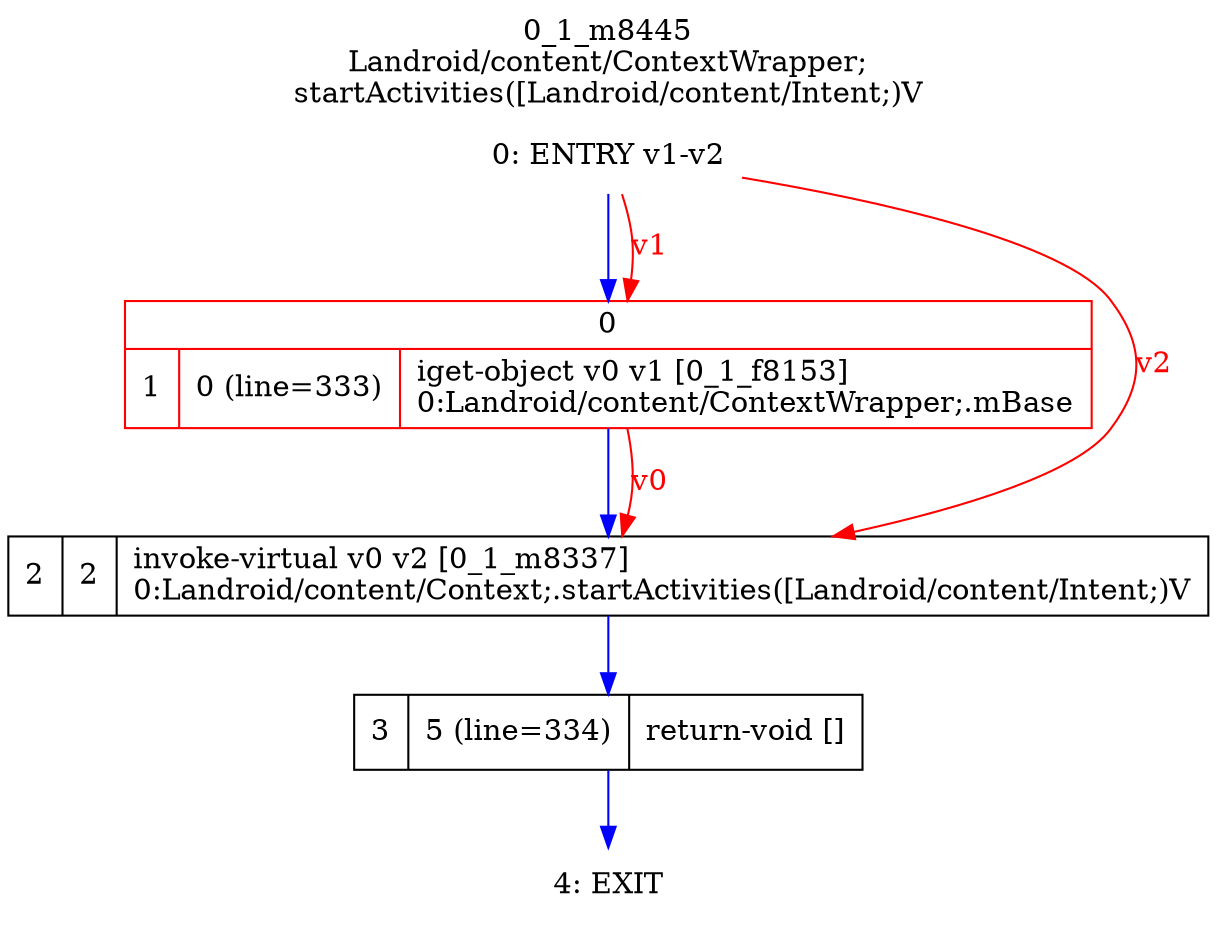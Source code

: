 digraph G {
rankdir=UD;
labelloc=t;
label="0_1_m8445\nLandroid/content/ContextWrapper;
startActivities([Landroid/content/Intent;)V";
0[label="0: ENTRY v1-v2",shape=plaintext];
1[label="{0|{1|0 (line=333)|iget-object v0 v1 [0_1_f8153]\l0:Landroid/content/ContextWrapper;.mBase\l}}",shape=record, color=red];
2[label="2|2|invoke-virtual v0 v2 [0_1_m8337]\l0:Landroid/content/Context;.startActivities([Landroid/content/Intent;)V\l",shape=record,URL="0_1_m8337.dot"];
3[label="3|5 (line=334)|return-void []\l",shape=record];
4[label="4: EXIT",shape=plaintext];
0->1 [color=blue, fontcolor=blue,weight=100, taillabel=""];
1->2 [color=blue, fontcolor=blue,weight=100, taillabel=""];
2->3 [color=blue, fontcolor=blue,weight=100, taillabel=""];
3->4 [color=blue, fontcolor=blue,weight=100, taillabel=""];
0->1 [color=red, fontcolor=red, label="v1"];
0->2 [color=red, fontcolor=red, label="v2"];
1->2 [color=red, fontcolor=red, label="v0"];
}
